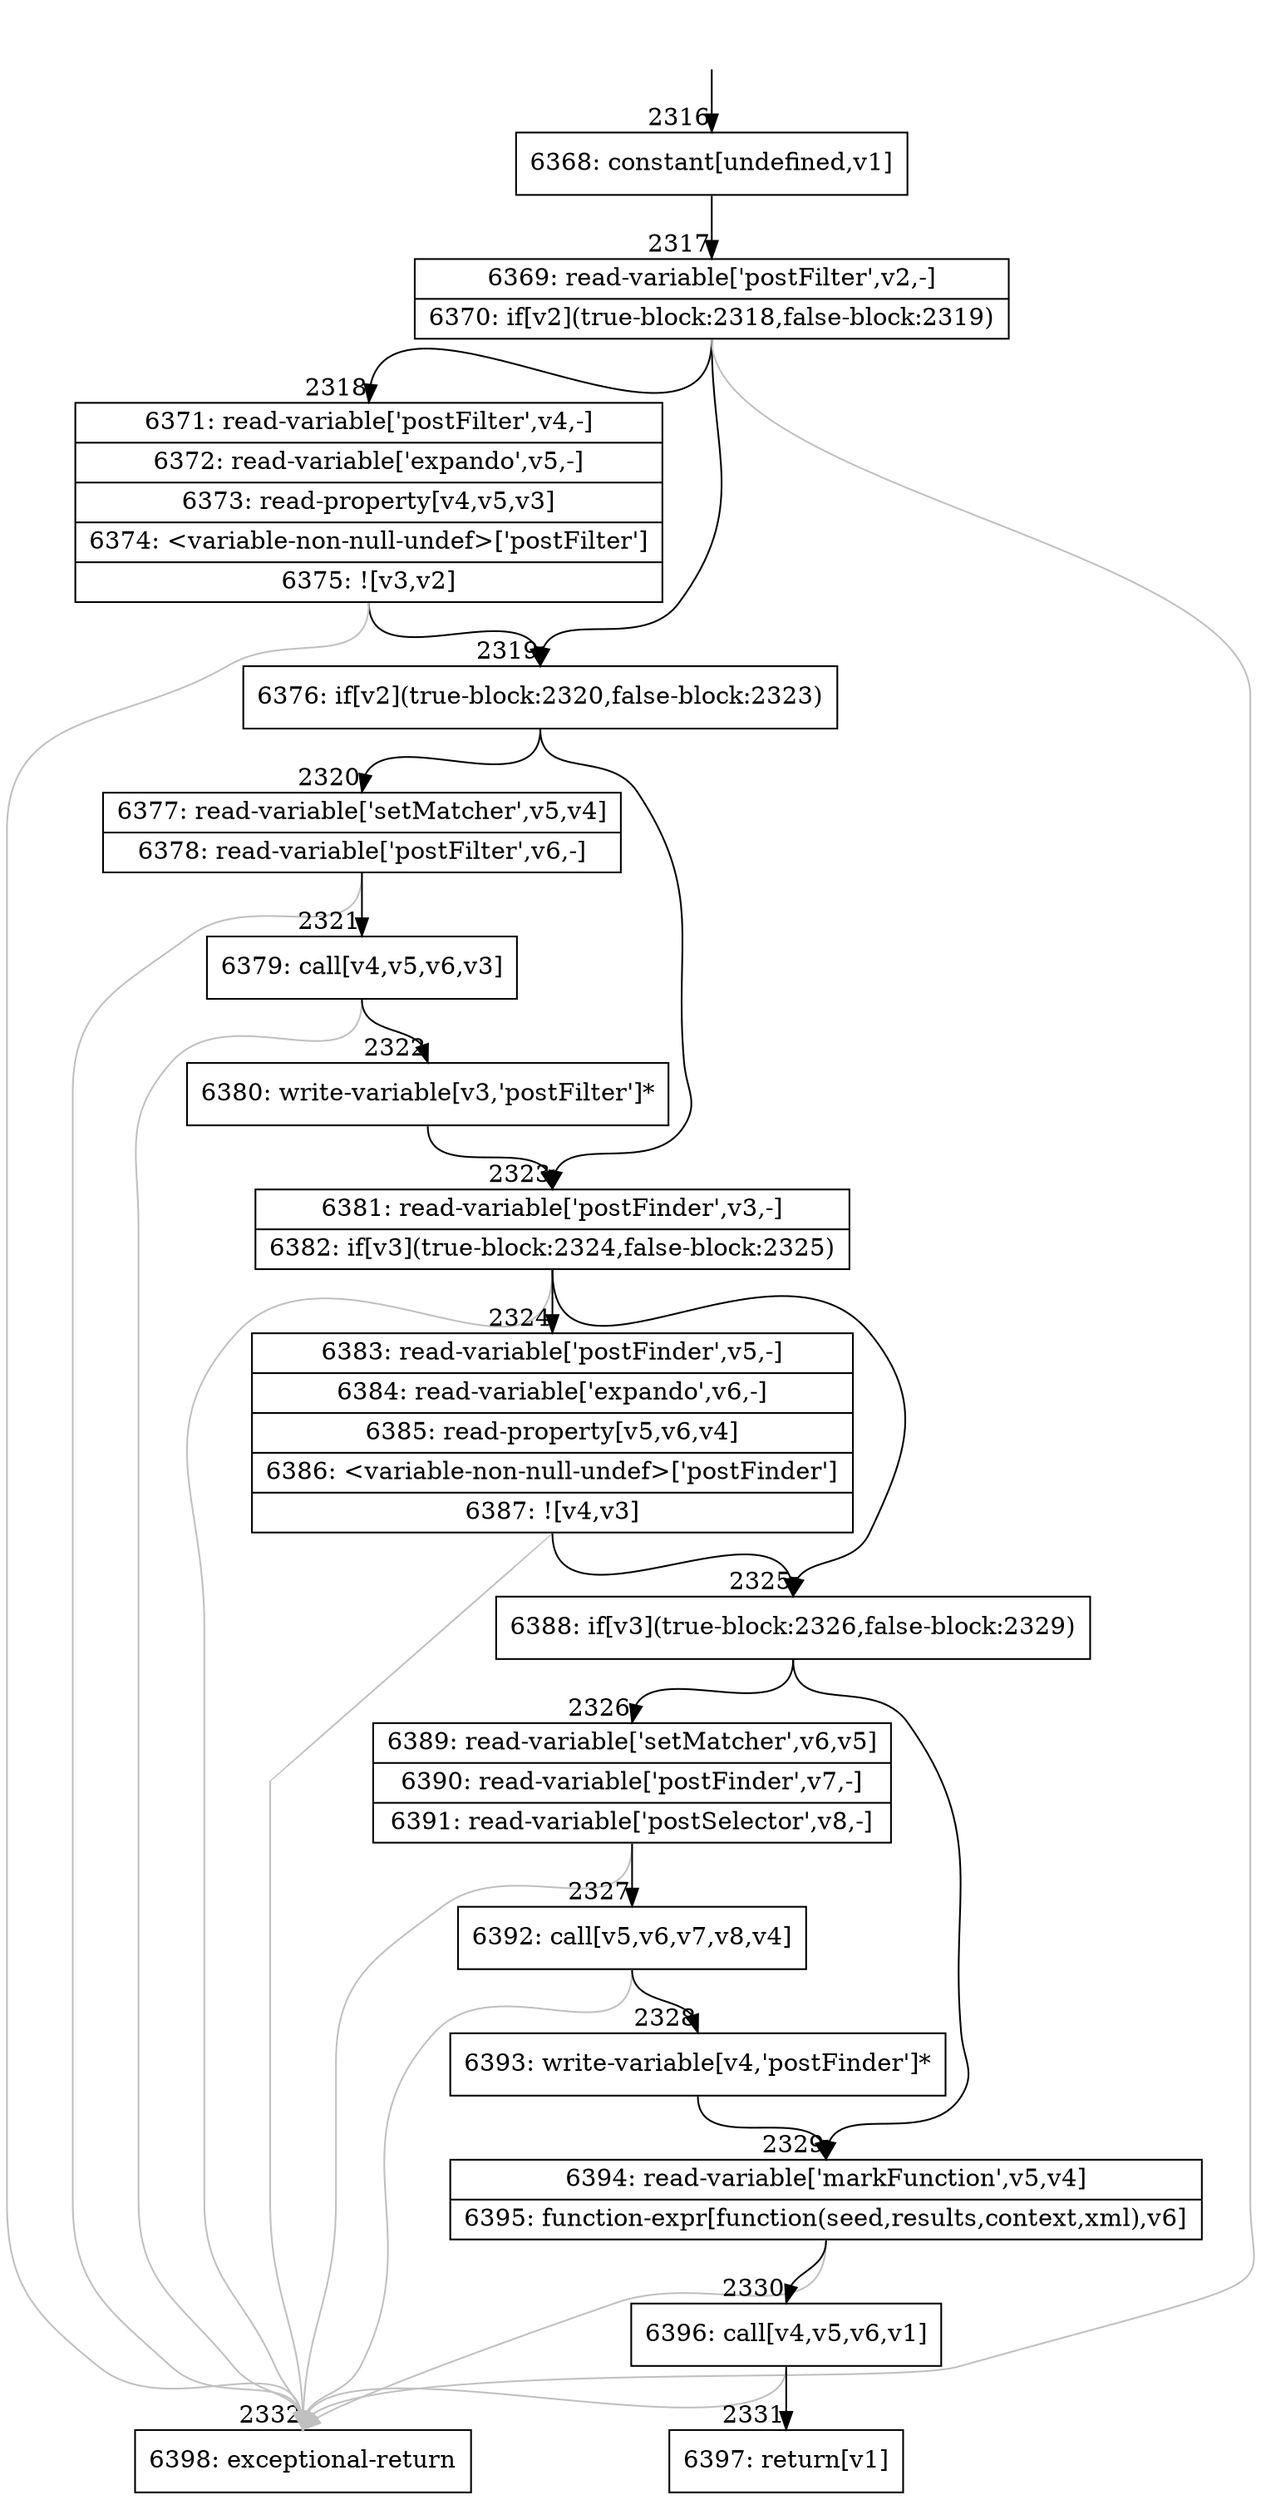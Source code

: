 digraph {
rankdir="TD"
BB_entry158[shape=none,label=""];
BB_entry158 -> BB2316 [tailport=s, headport=n, headlabel="    2316"]
BB2316 [shape=record label="{6368: constant[undefined,v1]}" ] 
BB2316 -> BB2317 [tailport=s, headport=n, headlabel="      2317"]
BB2317 [shape=record label="{6369: read-variable['postFilter',v2,-]|6370: if[v2](true-block:2318,false-block:2319)}" ] 
BB2317 -> BB2319 [tailport=s, headport=n, headlabel="      2319"]
BB2317 -> BB2318 [tailport=s, headport=n, headlabel="      2318"]
BB2317 -> BB2332 [tailport=s, headport=n, color=gray, headlabel="      2332"]
BB2318 [shape=record label="{6371: read-variable['postFilter',v4,-]|6372: read-variable['expando',v5,-]|6373: read-property[v4,v5,v3]|6374: \<variable-non-null-undef\>['postFilter']|6375: ![v3,v2]}" ] 
BB2318 -> BB2319 [tailport=s, headport=n]
BB2318 -> BB2332 [tailport=s, headport=n, color=gray]
BB2319 [shape=record label="{6376: if[v2](true-block:2320,false-block:2323)}" ] 
BB2319 -> BB2320 [tailport=s, headport=n, headlabel="      2320"]
BB2319 -> BB2323 [tailport=s, headport=n, headlabel="      2323"]
BB2320 [shape=record label="{6377: read-variable['setMatcher',v5,v4]|6378: read-variable['postFilter',v6,-]}" ] 
BB2320 -> BB2321 [tailport=s, headport=n, headlabel="      2321"]
BB2320 -> BB2332 [tailport=s, headport=n, color=gray]
BB2321 [shape=record label="{6379: call[v4,v5,v6,v3]}" ] 
BB2321 -> BB2322 [tailport=s, headport=n, headlabel="      2322"]
BB2321 -> BB2332 [tailport=s, headport=n, color=gray]
BB2322 [shape=record label="{6380: write-variable[v3,'postFilter']*}" ] 
BB2322 -> BB2323 [tailport=s, headport=n]
BB2323 [shape=record label="{6381: read-variable['postFinder',v3,-]|6382: if[v3](true-block:2324,false-block:2325)}" ] 
BB2323 -> BB2325 [tailport=s, headport=n, headlabel="      2325"]
BB2323 -> BB2324 [tailport=s, headport=n, headlabel="      2324"]
BB2323 -> BB2332 [tailport=s, headport=n, color=gray]
BB2324 [shape=record label="{6383: read-variable['postFinder',v5,-]|6384: read-variable['expando',v6,-]|6385: read-property[v5,v6,v4]|6386: \<variable-non-null-undef\>['postFinder']|6387: ![v4,v3]}" ] 
BB2324 -> BB2325 [tailport=s, headport=n]
BB2324 -> BB2332 [tailport=s, headport=n, color=gray]
BB2325 [shape=record label="{6388: if[v3](true-block:2326,false-block:2329)}" ] 
BB2325 -> BB2326 [tailport=s, headport=n, headlabel="      2326"]
BB2325 -> BB2329 [tailport=s, headport=n, headlabel="      2329"]
BB2326 [shape=record label="{6389: read-variable['setMatcher',v6,v5]|6390: read-variable['postFinder',v7,-]|6391: read-variable['postSelector',v8,-]}" ] 
BB2326 -> BB2327 [tailport=s, headport=n, headlabel="      2327"]
BB2326 -> BB2332 [tailport=s, headport=n, color=gray]
BB2327 [shape=record label="{6392: call[v5,v6,v7,v8,v4]}" ] 
BB2327 -> BB2328 [tailport=s, headport=n, headlabel="      2328"]
BB2327 -> BB2332 [tailport=s, headport=n, color=gray]
BB2328 [shape=record label="{6393: write-variable[v4,'postFinder']*}" ] 
BB2328 -> BB2329 [tailport=s, headport=n]
BB2329 [shape=record label="{6394: read-variable['markFunction',v5,v4]|6395: function-expr[function(seed,results,context,xml),v6]}" ] 
BB2329 -> BB2330 [tailport=s, headport=n, headlabel="      2330"]
BB2329 -> BB2332 [tailport=s, headport=n, color=gray]
BB2330 [shape=record label="{6396: call[v4,v5,v6,v1]}" ] 
BB2330 -> BB2331 [tailport=s, headport=n, headlabel="      2331"]
BB2330 -> BB2332 [tailport=s, headport=n, color=gray]
BB2331 [shape=record label="{6397: return[v1]}" ] 
BB2332 [shape=record label="{6398: exceptional-return}" ] 
}
